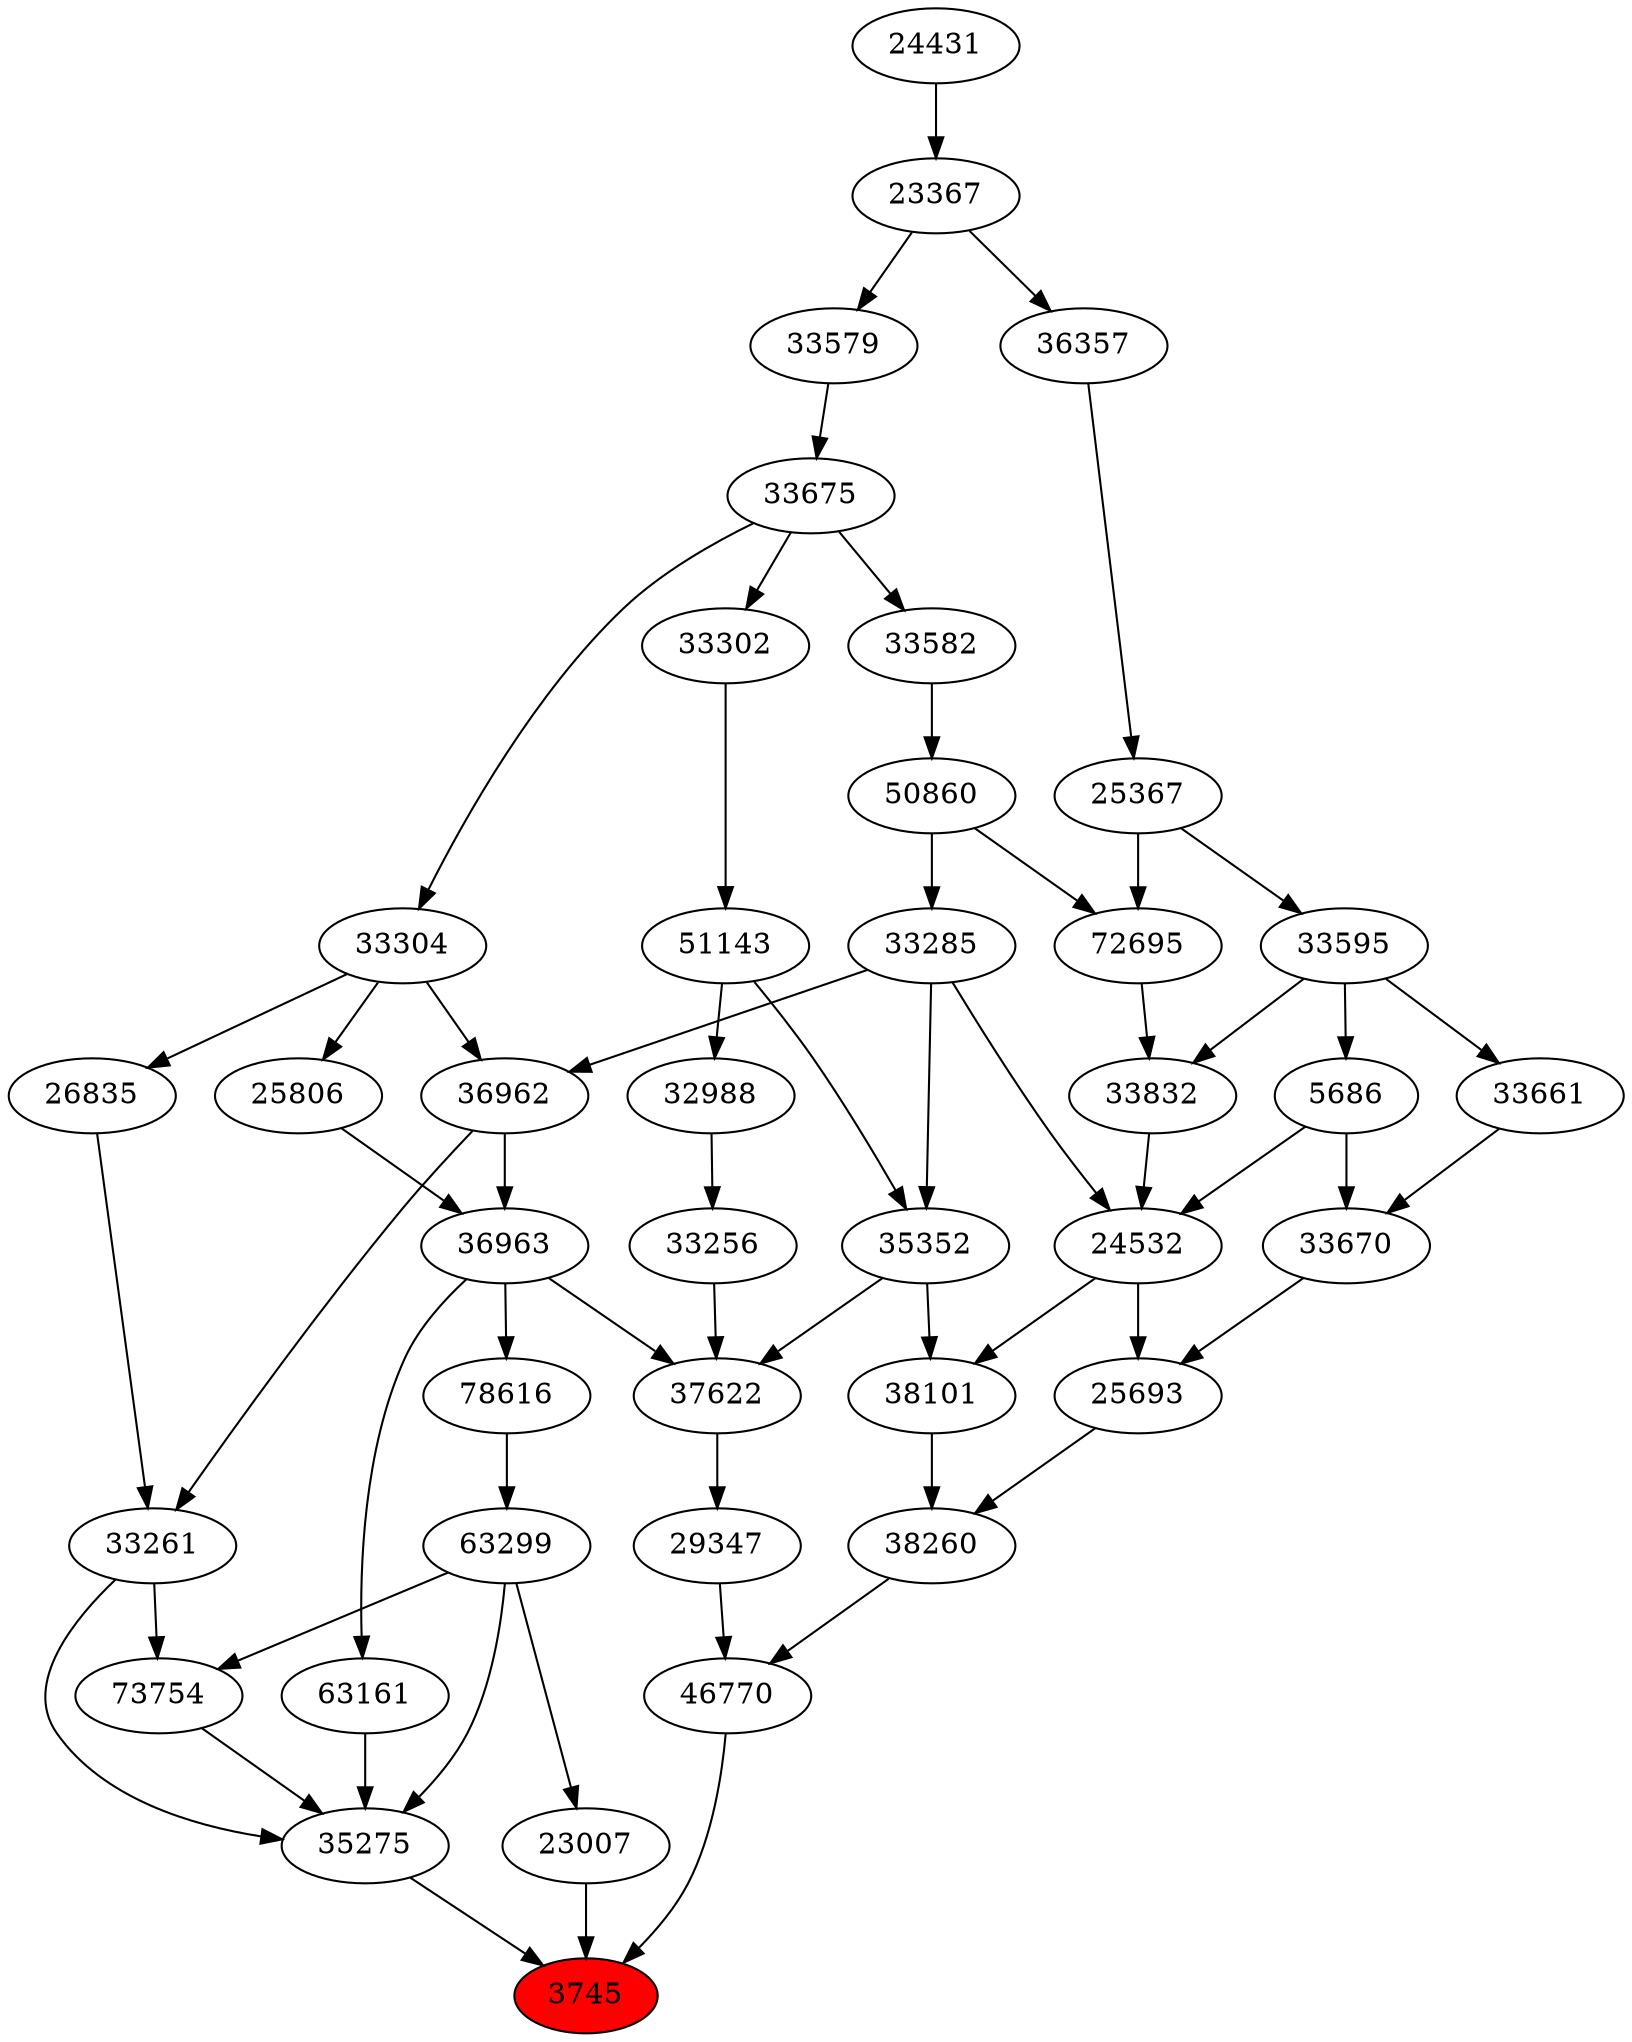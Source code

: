 strict digraph{ 
3745 [label="3745" fillcolor=red style=filled]
23007 -> 3745
35275 -> 3745
46770 -> 3745
23007 [label="23007"]
63299 -> 23007
35275 [label="35275"]
63161 -> 35275
63299 -> 35275
73754 -> 35275
33261 -> 35275
46770 [label="46770"]
38260 -> 46770
29347 -> 46770
63299 [label="63299"]
78616 -> 63299
63161 [label="63161"]
36963 -> 63161
73754 [label="73754"]
33261 -> 73754
63299 -> 73754
33261 [label="33261"]
36962 -> 33261
26835 -> 33261
38260 [label="38260"]
38101 -> 38260
25693 -> 38260
29347 [label="29347"]
37622 -> 29347
78616 [label="78616"]
36963 -> 78616
36963 [label="36963"]
36962 -> 36963
25806 -> 36963
36962 [label="36962"]
33285 -> 36962
33304 -> 36962
26835 [label="26835"]
33304 -> 26835
38101 [label="38101"]
24532 -> 38101
35352 -> 38101
25693 [label="25693"]
24532 -> 25693
33670 -> 25693
37622 [label="37622"]
36963 -> 37622
35352 -> 37622
33256 -> 37622
25806 [label="25806"]
33304 -> 25806
33285 [label="33285"]
50860 -> 33285
33304 [label="33304"]
33675 -> 33304
24532 [label="24532"]
33285 -> 24532
5686 -> 24532
33832 -> 24532
35352 [label="35352"]
33285 -> 35352
51143 -> 35352
33670 [label="33670"]
5686 -> 33670
33661 -> 33670
33256 [label="33256"]
32988 -> 33256
50860 [label="50860"]
33582 -> 50860
33675 [label="33675"]
33579 -> 33675
5686 [label="5686"]
33595 -> 5686
33832 [label="33832"]
72695 -> 33832
33595 -> 33832
51143 [label="51143"]
33302 -> 51143
33661 [label="33661"]
33595 -> 33661
32988 [label="32988"]
51143 -> 32988
33582 [label="33582"]
33675 -> 33582
33579 [label="33579"]
23367 -> 33579
33595 [label="33595"]
25367 -> 33595
72695 [label="72695"]
50860 -> 72695
25367 -> 72695
33302 [label="33302"]
33675 -> 33302
23367 [label="23367"]
24431 -> 23367
25367 [label="25367"]
36357 -> 25367
24431 [label="24431"]
36357 [label="36357"]
23367 -> 36357
}